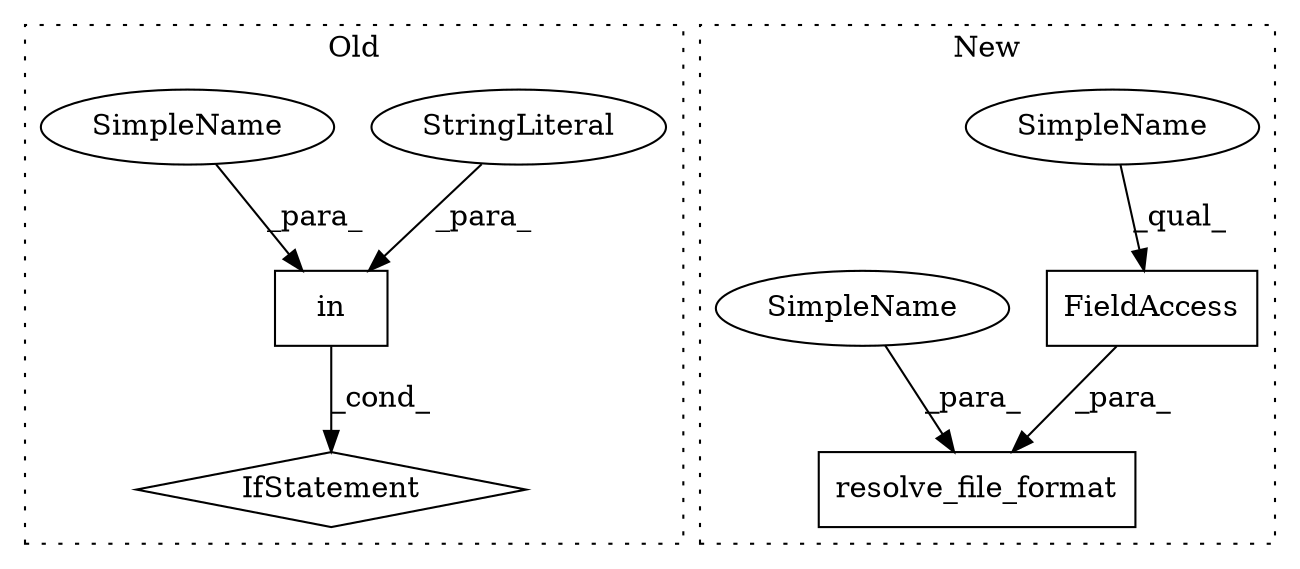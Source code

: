 digraph G {
subgraph cluster0 {
1 [label="in" a="105" s="1329" l="23" shape="box"];
4 [label="IfStatement" a="25" s="1321,1352" l="8,2" shape="diamond"];
5 [label="StringLiteral" a="45" s="1329" l="15" shape="ellipse"];
6 [label="SimpleName" a="42" s="1348" l="4" shape="ellipse"];
label = "Old";
style="dotted";
}
subgraph cluster1 {
2 [label="resolve_file_format" a="32" s="2731,2773" l="20,1" shape="box"];
3 [label="FieldAccess" a="22" s="2756" l="10" shape="box"];
7 [label="SimpleName" a="42" s="2756" l="4" shape="ellipse"];
8 [label="SimpleName" a="42" s="2751" l="4" shape="ellipse"];
label = "New";
style="dotted";
}
1 -> 4 [label="_cond_"];
3 -> 2 [label="_para_"];
5 -> 1 [label="_para_"];
6 -> 1 [label="_para_"];
7 -> 3 [label="_qual_"];
8 -> 2 [label="_para_"];
}